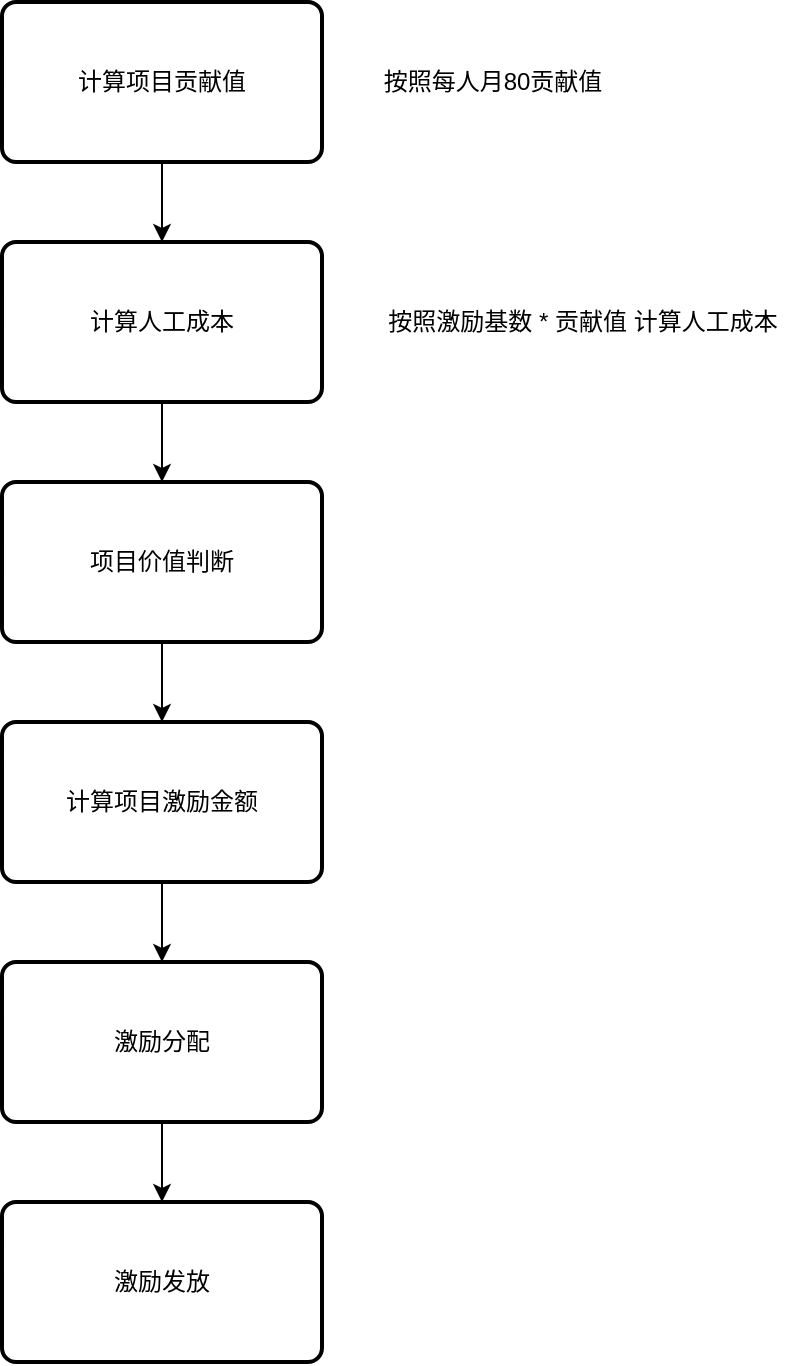 <mxfile version="20.1.2" type="github">
  <diagram id="hT_umMIvxl7dEhStBgcg" name="第 1 页">
    <mxGraphModel dx="1141" dy="771" grid="1" gridSize="10" guides="1" tooltips="1" connect="1" arrows="1" fold="1" page="1" pageScale="1" pageWidth="827" pageHeight="1169" math="0" shadow="0">
      <root>
        <mxCell id="0" />
        <mxCell id="1" parent="0" />
        <mxCell id="lQkcGyKxJEIJN29jR2ig-7" style="edgeStyle=orthogonalEdgeStyle;rounded=0;orthogonalLoop=1;jettySize=auto;html=1;exitX=0.5;exitY=1;exitDx=0;exitDy=0;entryX=0.5;entryY=0;entryDx=0;entryDy=0;" edge="1" parent="1" source="lQkcGyKxJEIJN29jR2ig-2" target="lQkcGyKxJEIJN29jR2ig-4">
          <mxGeometry relative="1" as="geometry" />
        </mxCell>
        <mxCell id="lQkcGyKxJEIJN29jR2ig-2" value="计算项目贡献值" style="rounded=1;whiteSpace=wrap;html=1;absoluteArcSize=1;arcSize=14;strokeWidth=2;" vertex="1" parent="1">
          <mxGeometry x="290" y="40" width="160" height="80" as="geometry" />
        </mxCell>
        <mxCell id="lQkcGyKxJEIJN29jR2ig-8" style="edgeStyle=orthogonalEdgeStyle;rounded=0;orthogonalLoop=1;jettySize=auto;html=1;exitX=0.5;exitY=1;exitDx=0;exitDy=0;entryX=0.5;entryY=0;entryDx=0;entryDy=0;" edge="1" parent="1" source="lQkcGyKxJEIJN29jR2ig-4" target="lQkcGyKxJEIJN29jR2ig-5">
          <mxGeometry relative="1" as="geometry" />
        </mxCell>
        <mxCell id="lQkcGyKxJEIJN29jR2ig-4" value="计算人工成本" style="rounded=1;whiteSpace=wrap;html=1;absoluteArcSize=1;arcSize=14;strokeWidth=2;" vertex="1" parent="1">
          <mxGeometry x="290" y="160" width="160" height="80" as="geometry" />
        </mxCell>
        <mxCell id="lQkcGyKxJEIJN29jR2ig-9" style="edgeStyle=orthogonalEdgeStyle;rounded=0;orthogonalLoop=1;jettySize=auto;html=1;exitX=0.5;exitY=1;exitDx=0;exitDy=0;" edge="1" parent="1" source="lQkcGyKxJEIJN29jR2ig-5" target="lQkcGyKxJEIJN29jR2ig-6">
          <mxGeometry relative="1" as="geometry" />
        </mxCell>
        <mxCell id="lQkcGyKxJEIJN29jR2ig-5" value="项目价值判断" style="rounded=1;whiteSpace=wrap;html=1;absoluteArcSize=1;arcSize=14;strokeWidth=2;" vertex="1" parent="1">
          <mxGeometry x="290" y="280" width="160" height="80" as="geometry" />
        </mxCell>
        <mxCell id="lQkcGyKxJEIJN29jR2ig-13" style="edgeStyle=orthogonalEdgeStyle;rounded=0;orthogonalLoop=1;jettySize=auto;html=1;exitX=0.5;exitY=1;exitDx=0;exitDy=0;entryX=0.5;entryY=0;entryDx=0;entryDy=0;" edge="1" parent="1" source="lQkcGyKxJEIJN29jR2ig-6" target="lQkcGyKxJEIJN29jR2ig-12">
          <mxGeometry relative="1" as="geometry" />
        </mxCell>
        <mxCell id="lQkcGyKxJEIJN29jR2ig-6" value="计算项目激励金额" style="rounded=1;whiteSpace=wrap;html=1;absoluteArcSize=1;arcSize=14;strokeWidth=2;" vertex="1" parent="1">
          <mxGeometry x="290" y="400" width="160" height="80" as="geometry" />
        </mxCell>
        <mxCell id="lQkcGyKxJEIJN29jR2ig-10" value="按照每人月80贡献值" style="text;html=1;resizable=0;autosize=1;align=center;verticalAlign=middle;points=[];fillColor=none;strokeColor=none;rounded=0;" vertex="1" parent="1">
          <mxGeometry x="470" y="65" width="130" height="30" as="geometry" />
        </mxCell>
        <mxCell id="lQkcGyKxJEIJN29jR2ig-11" value="按照激励基数 * 贡献值 计算人工成本" style="text;html=1;resizable=0;autosize=1;align=center;verticalAlign=middle;points=[];fillColor=none;strokeColor=none;rounded=0;" vertex="1" parent="1">
          <mxGeometry x="470" y="185" width="220" height="30" as="geometry" />
        </mxCell>
        <mxCell id="lQkcGyKxJEIJN29jR2ig-15" style="edgeStyle=orthogonalEdgeStyle;rounded=0;orthogonalLoop=1;jettySize=auto;html=1;exitX=0.5;exitY=1;exitDx=0;exitDy=0;" edge="1" parent="1" source="lQkcGyKxJEIJN29jR2ig-12" target="lQkcGyKxJEIJN29jR2ig-14">
          <mxGeometry relative="1" as="geometry" />
        </mxCell>
        <mxCell id="lQkcGyKxJEIJN29jR2ig-12" value="激励分配" style="rounded=1;whiteSpace=wrap;html=1;absoluteArcSize=1;arcSize=14;strokeWidth=2;" vertex="1" parent="1">
          <mxGeometry x="290" y="520" width="160" height="80" as="geometry" />
        </mxCell>
        <mxCell id="lQkcGyKxJEIJN29jR2ig-14" value="激励发放" style="rounded=1;whiteSpace=wrap;html=1;absoluteArcSize=1;arcSize=14;strokeWidth=2;" vertex="1" parent="1">
          <mxGeometry x="290" y="640" width="160" height="80" as="geometry" />
        </mxCell>
      </root>
    </mxGraphModel>
  </diagram>
</mxfile>

